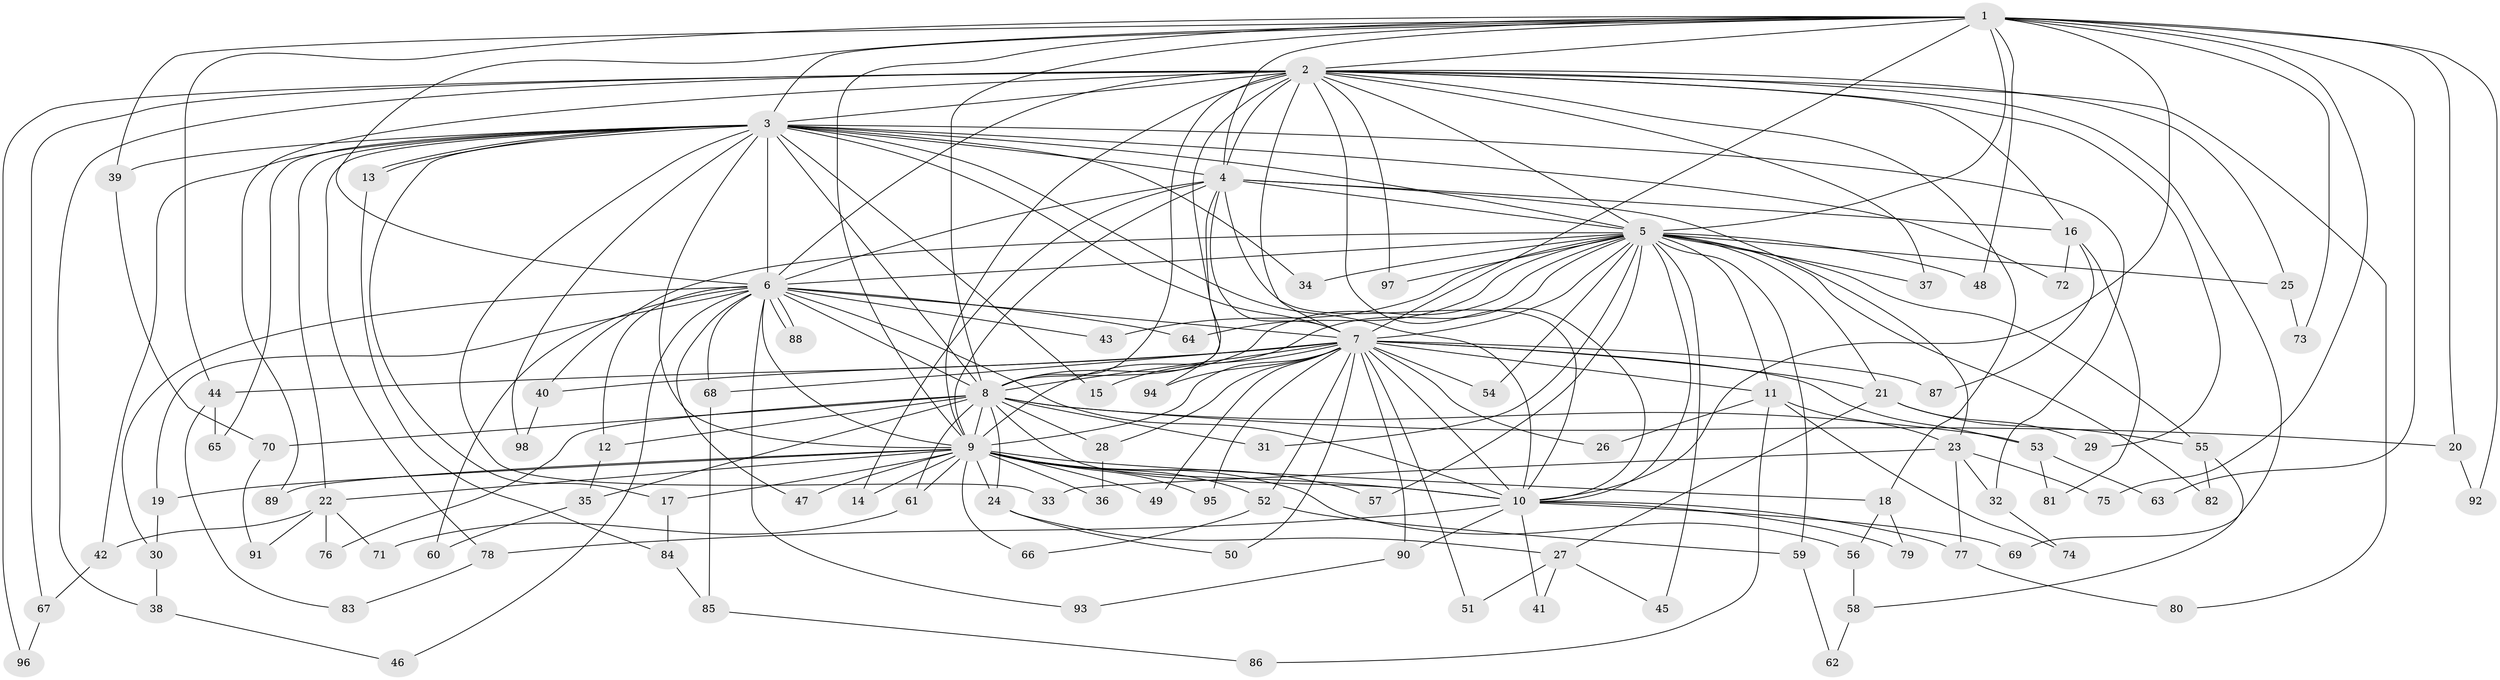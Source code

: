 // Generated by graph-tools (version 1.1) at 2025/14/03/09/25 04:14:03]
// undirected, 98 vertices, 221 edges
graph export_dot {
graph [start="1"]
  node [color=gray90,style=filled];
  1;
  2;
  3;
  4;
  5;
  6;
  7;
  8;
  9;
  10;
  11;
  12;
  13;
  14;
  15;
  16;
  17;
  18;
  19;
  20;
  21;
  22;
  23;
  24;
  25;
  26;
  27;
  28;
  29;
  30;
  31;
  32;
  33;
  34;
  35;
  36;
  37;
  38;
  39;
  40;
  41;
  42;
  43;
  44;
  45;
  46;
  47;
  48;
  49;
  50;
  51;
  52;
  53;
  54;
  55;
  56;
  57;
  58;
  59;
  60;
  61;
  62;
  63;
  64;
  65;
  66;
  67;
  68;
  69;
  70;
  71;
  72;
  73;
  74;
  75;
  76;
  77;
  78;
  79;
  80;
  81;
  82;
  83;
  84;
  85;
  86;
  87;
  88;
  89;
  90;
  91;
  92;
  93;
  94;
  95;
  96;
  97;
  98;
  1 -- 2;
  1 -- 3;
  1 -- 4;
  1 -- 5;
  1 -- 6;
  1 -- 7;
  1 -- 8;
  1 -- 9;
  1 -- 10;
  1 -- 20;
  1 -- 39;
  1 -- 44;
  1 -- 48;
  1 -- 63;
  1 -- 73;
  1 -- 75;
  1 -- 92;
  2 -- 3;
  2 -- 4;
  2 -- 5;
  2 -- 6;
  2 -- 7;
  2 -- 8;
  2 -- 9;
  2 -- 10;
  2 -- 16;
  2 -- 18;
  2 -- 25;
  2 -- 29;
  2 -- 37;
  2 -- 38;
  2 -- 67;
  2 -- 69;
  2 -- 80;
  2 -- 89;
  2 -- 94;
  2 -- 96;
  2 -- 97;
  3 -- 4;
  3 -- 5;
  3 -- 6;
  3 -- 7;
  3 -- 8;
  3 -- 9;
  3 -- 10;
  3 -- 13;
  3 -- 13;
  3 -- 15;
  3 -- 17;
  3 -- 22;
  3 -- 32;
  3 -- 33;
  3 -- 34;
  3 -- 39;
  3 -- 42;
  3 -- 65;
  3 -- 72;
  3 -- 78;
  3 -- 98;
  4 -- 5;
  4 -- 6;
  4 -- 7;
  4 -- 8;
  4 -- 9;
  4 -- 10;
  4 -- 14;
  4 -- 16;
  4 -- 23;
  5 -- 6;
  5 -- 7;
  5 -- 8;
  5 -- 9;
  5 -- 10;
  5 -- 11;
  5 -- 21;
  5 -- 25;
  5 -- 31;
  5 -- 34;
  5 -- 37;
  5 -- 40;
  5 -- 43;
  5 -- 45;
  5 -- 48;
  5 -- 54;
  5 -- 55;
  5 -- 57;
  5 -- 59;
  5 -- 64;
  5 -- 82;
  5 -- 97;
  6 -- 7;
  6 -- 8;
  6 -- 9;
  6 -- 10;
  6 -- 12;
  6 -- 19;
  6 -- 30;
  6 -- 43;
  6 -- 46;
  6 -- 47;
  6 -- 60;
  6 -- 64;
  6 -- 68;
  6 -- 88;
  6 -- 88;
  6 -- 93;
  7 -- 8;
  7 -- 9;
  7 -- 10;
  7 -- 11;
  7 -- 15;
  7 -- 21;
  7 -- 26;
  7 -- 28;
  7 -- 40;
  7 -- 44;
  7 -- 49;
  7 -- 50;
  7 -- 51;
  7 -- 52;
  7 -- 53;
  7 -- 54;
  7 -- 68;
  7 -- 87;
  7 -- 90;
  7 -- 94;
  7 -- 95;
  8 -- 9;
  8 -- 10;
  8 -- 12;
  8 -- 20;
  8 -- 24;
  8 -- 28;
  8 -- 31;
  8 -- 35;
  8 -- 53;
  8 -- 61;
  8 -- 70;
  8 -- 76;
  9 -- 10;
  9 -- 14;
  9 -- 17;
  9 -- 18;
  9 -- 19;
  9 -- 22;
  9 -- 24;
  9 -- 36;
  9 -- 47;
  9 -- 49;
  9 -- 52;
  9 -- 56;
  9 -- 57;
  9 -- 61;
  9 -- 66;
  9 -- 89;
  9 -- 95;
  10 -- 41;
  10 -- 69;
  10 -- 77;
  10 -- 78;
  10 -- 79;
  10 -- 90;
  11 -- 23;
  11 -- 26;
  11 -- 74;
  11 -- 86;
  12 -- 35;
  13 -- 84;
  16 -- 72;
  16 -- 81;
  16 -- 87;
  17 -- 84;
  18 -- 56;
  18 -- 79;
  19 -- 30;
  20 -- 92;
  21 -- 27;
  21 -- 29;
  21 -- 55;
  22 -- 42;
  22 -- 71;
  22 -- 76;
  22 -- 91;
  23 -- 32;
  23 -- 33;
  23 -- 75;
  23 -- 77;
  24 -- 27;
  24 -- 50;
  25 -- 73;
  27 -- 41;
  27 -- 45;
  27 -- 51;
  28 -- 36;
  30 -- 38;
  32 -- 74;
  35 -- 60;
  38 -- 46;
  39 -- 70;
  40 -- 98;
  42 -- 67;
  44 -- 65;
  44 -- 83;
  52 -- 59;
  52 -- 66;
  53 -- 63;
  53 -- 81;
  55 -- 58;
  55 -- 82;
  56 -- 58;
  58 -- 62;
  59 -- 62;
  61 -- 71;
  67 -- 96;
  68 -- 85;
  70 -- 91;
  77 -- 80;
  78 -- 83;
  84 -- 85;
  85 -- 86;
  90 -- 93;
}
